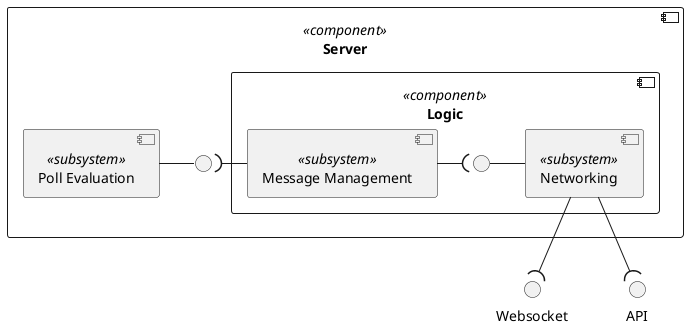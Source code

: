 @startuml
() "Websocket" as http
() "API" as api


component "Server" <<component>> as server{
    component "Logic" <<component>> as logic{
        [Networking] <<subsystem>> as network
        [Message Management] <<subsystem>> as message
        () " " as empty1
    }
    [Poll Evaluation] <<subsystem>> as pe
     () " " as empty2
}


http )-up- network
empty2 -left- pe
network -left- empty1
api )-up- network
message -( empty1
message -( empty2
@enduml